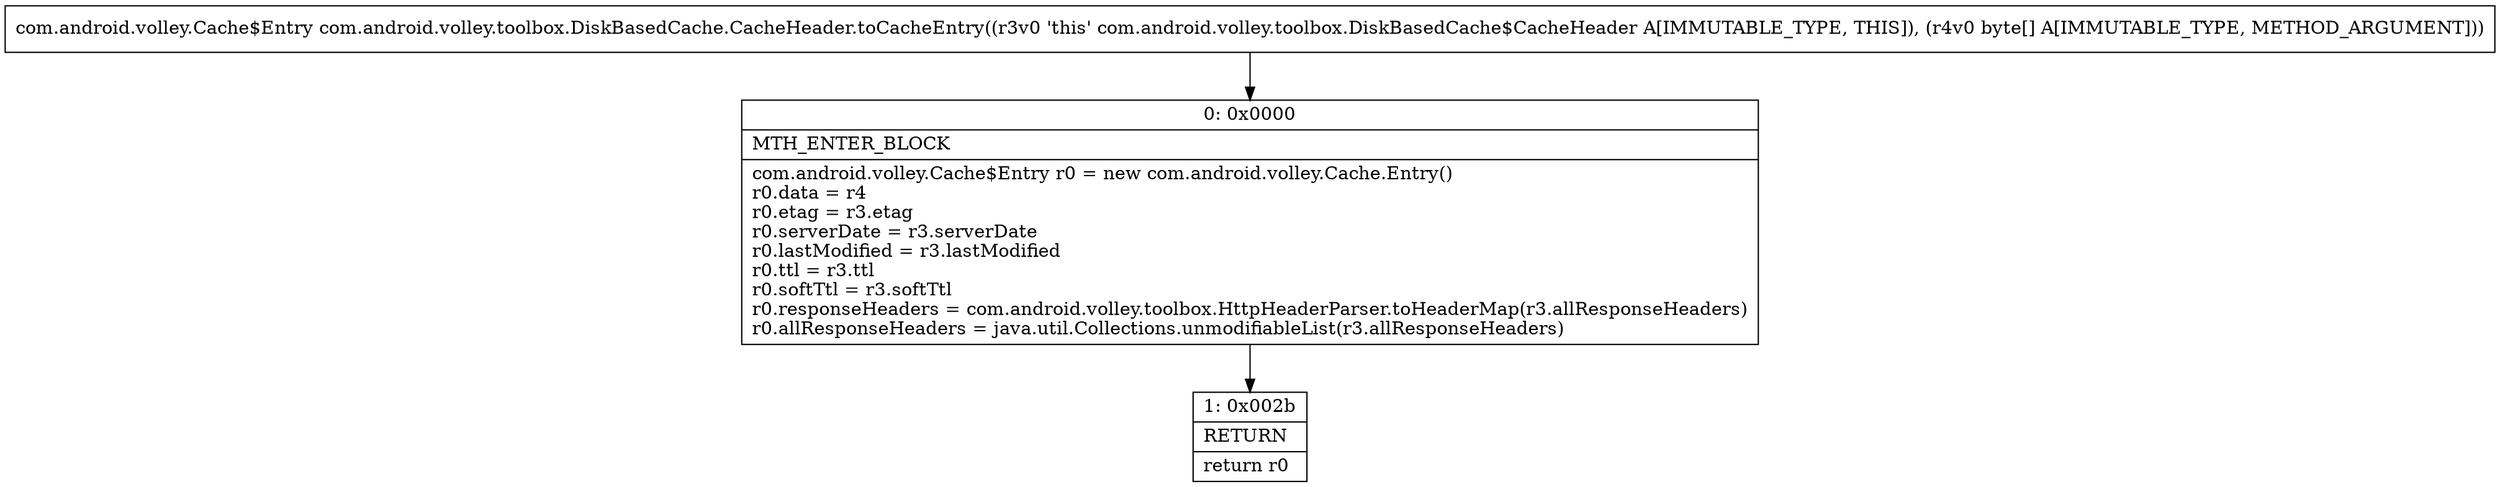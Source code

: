 digraph "CFG forcom.android.volley.toolbox.DiskBasedCache.CacheHeader.toCacheEntry([B)Lcom\/android\/volley\/Cache$Entry;" {
Node_0 [shape=record,label="{0\:\ 0x0000|MTH_ENTER_BLOCK\l|com.android.volley.Cache$Entry r0 = new com.android.volley.Cache.Entry()\lr0.data = r4\lr0.etag = r3.etag\lr0.serverDate = r3.serverDate\lr0.lastModified = r3.lastModified\lr0.ttl = r3.ttl\lr0.softTtl = r3.softTtl\lr0.responseHeaders = com.android.volley.toolbox.HttpHeaderParser.toHeaderMap(r3.allResponseHeaders)\lr0.allResponseHeaders = java.util.Collections.unmodifiableList(r3.allResponseHeaders)\l}"];
Node_1 [shape=record,label="{1\:\ 0x002b|RETURN\l|return r0\l}"];
MethodNode[shape=record,label="{com.android.volley.Cache$Entry com.android.volley.toolbox.DiskBasedCache.CacheHeader.toCacheEntry((r3v0 'this' com.android.volley.toolbox.DiskBasedCache$CacheHeader A[IMMUTABLE_TYPE, THIS]), (r4v0 byte[] A[IMMUTABLE_TYPE, METHOD_ARGUMENT])) }"];
MethodNode -> Node_0;
Node_0 -> Node_1;
}

